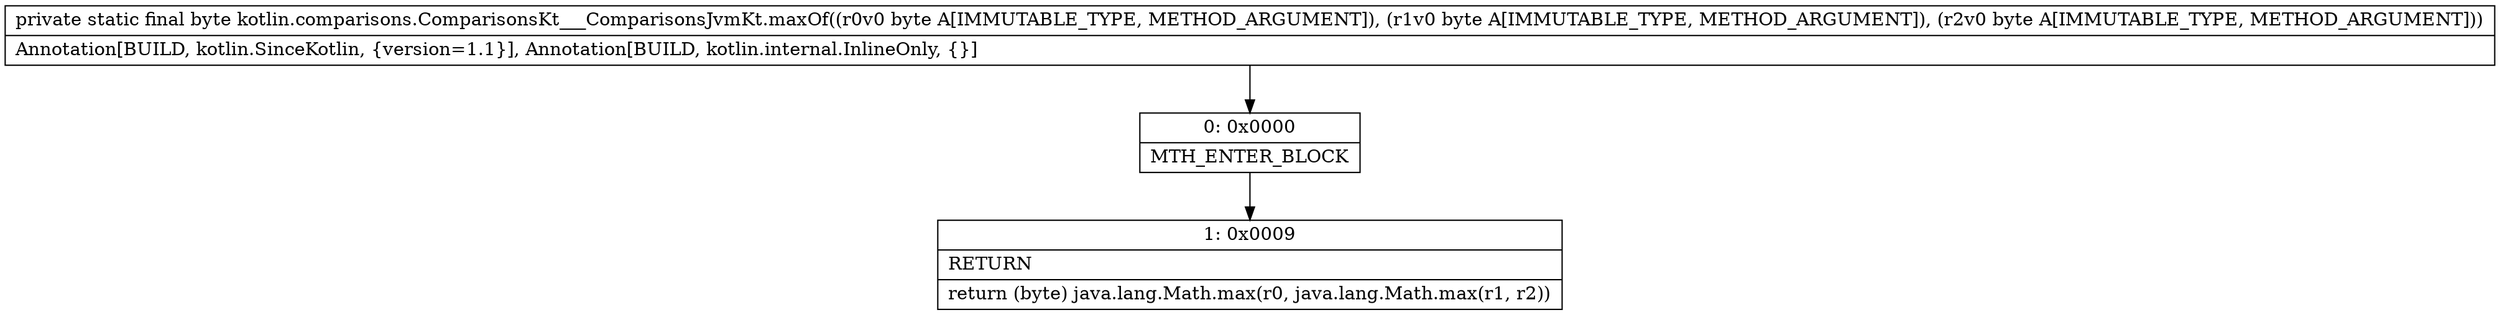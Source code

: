 digraph "CFG forkotlin.comparisons.ComparisonsKt___ComparisonsJvmKt.maxOf(BBB)B" {
Node_0 [shape=record,label="{0\:\ 0x0000|MTH_ENTER_BLOCK\l}"];
Node_1 [shape=record,label="{1\:\ 0x0009|RETURN\l|return (byte) java.lang.Math.max(r0, java.lang.Math.max(r1, r2))\l}"];
MethodNode[shape=record,label="{private static final byte kotlin.comparisons.ComparisonsKt___ComparisonsJvmKt.maxOf((r0v0 byte A[IMMUTABLE_TYPE, METHOD_ARGUMENT]), (r1v0 byte A[IMMUTABLE_TYPE, METHOD_ARGUMENT]), (r2v0 byte A[IMMUTABLE_TYPE, METHOD_ARGUMENT]))  | Annotation[BUILD, kotlin.SinceKotlin, \{version=1.1\}], Annotation[BUILD, kotlin.internal.InlineOnly, \{\}]\l}"];
MethodNode -> Node_0;
Node_0 -> Node_1;
}


